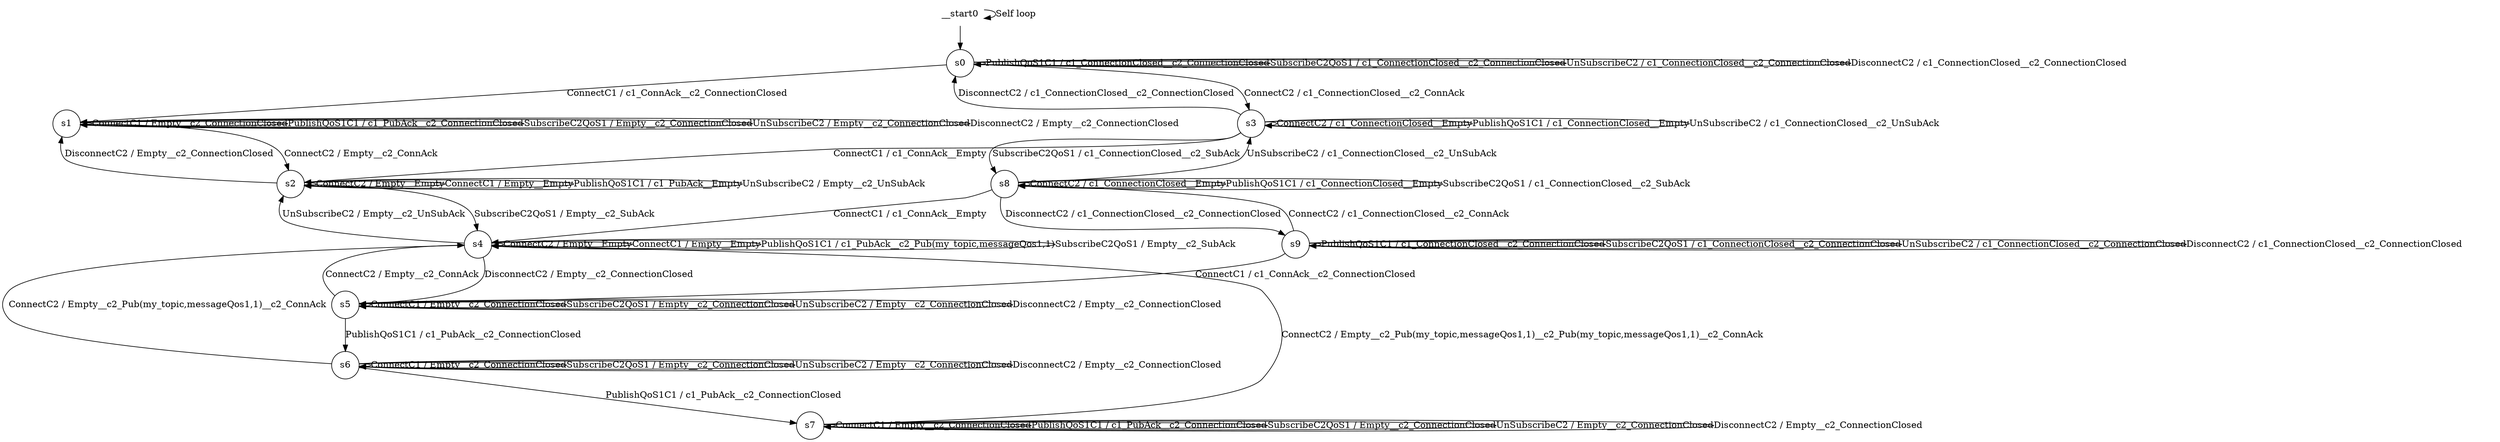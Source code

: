 digraph g {
	graph [name=g];
	__start0	[shape=none];
	__start0 -> __start0	[key=0,
		label="Self loop"];
	s0	[label=s0,
		shape=circle];
	__start0 -> s0	[key=0];
	s0 -> s0	[key=0,
		label="PublishQoS1C1 / c1_ConnectionClosed__c2_ConnectionClosed"];
	s0 -> s0	[key=1,
		label="SubscribeC2QoS1 / c1_ConnectionClosed__c2_ConnectionClosed"];
	s0 -> s0	[key=2,
		label="UnSubscribeC2 / c1_ConnectionClosed__c2_ConnectionClosed"];
	s0 -> s0	[key=3,
		label="DisconnectC2 / c1_ConnectionClosed__c2_ConnectionClosed"];
	s1	[label=s1,
		shape=circle];
	s0 -> s1	[key=0,
		label="ConnectC1 / c1_ConnAck__c2_ConnectionClosed"];
	s3	[label=s3,
		shape=circle];
	s0 -> s3	[key=0,
		label="ConnectC2 / c1_ConnectionClosed__c2_ConnAck"];
	s1 -> s1	[key=0,
		label="ConnectC1 / Empty__c2_ConnectionClosed"];
	s1 -> s1	[key=1,
		label="PublishQoS1C1 / c1_PubAck__c2_ConnectionClosed"];
	s1 -> s1	[key=2,
		label="SubscribeC2QoS1 / Empty__c2_ConnectionClosed"];
	s1 -> s1	[key=3,
		label="UnSubscribeC2 / Empty__c2_ConnectionClosed"];
	s1 -> s1	[key=4,
		label="DisconnectC2 / Empty__c2_ConnectionClosed"];
	s2	[label=s2,
		shape=circle];
	s1 -> s2	[key=0,
		label="ConnectC2 / Empty__c2_ConnAck"];
	s2 -> s1	[key=0,
		label="DisconnectC2 / Empty__c2_ConnectionClosed"];
	s2 -> s2	[key=0,
		label="ConnectC2 / Empty__Empty"];
	s2 -> s2	[key=1,
		label="ConnectC1 / Empty__Empty"];
	s2 -> s2	[key=2,
		label="PublishQoS1C1 / c1_PubAck__Empty"];
	s2 -> s2	[key=3,
		label="UnSubscribeC2 / Empty__c2_UnSubAck"];
	s4	[label=s4,
		shape=circle];
	s2 -> s4	[key=0,
		label="SubscribeC2QoS1 / Empty__c2_SubAck"];
	s3 -> s0	[key=0,
		label="DisconnectC2 / c1_ConnectionClosed__c2_ConnectionClosed"];
	s3 -> s2	[key=0,
		label="ConnectC1 / c1_ConnAck__Empty"];
	s3 -> s3	[key=0,
		label="ConnectC2 / c1_ConnectionClosed__Empty"];
	s3 -> s3	[key=1,
		label="PublishQoS1C1 / c1_ConnectionClosed__Empty"];
	s3 -> s3	[key=2,
		label="UnSubscribeC2 / c1_ConnectionClosed__c2_UnSubAck"];
	s8	[label=s8,
		shape=circle];
	s3 -> s8	[key=0,
		label="SubscribeC2QoS1 / c1_ConnectionClosed__c2_SubAck"];
	s4 -> s2	[key=0,
		label="UnSubscribeC2 / Empty__c2_UnSubAck"];
	s4 -> s4	[key=0,
		label="ConnectC2 / Empty__Empty"];
	s4 -> s4	[key=1,
		label="ConnectC1 / Empty__Empty"];
	s4 -> s4	[key=2,
		label="PublishQoS1C1 / c1_PubAck__c2_Pub(my_topic,messageQos1,1)"];
	s4 -> s4	[key=3,
		label="SubscribeC2QoS1 / Empty__c2_SubAck"];
	s5	[label=s5,
		shape=circle];
	s4 -> s5	[key=0,
		label="DisconnectC2 / Empty__c2_ConnectionClosed"];
	s5 -> s4	[key=0,
		label="ConnectC2 / Empty__c2_ConnAck"];
	s5 -> s5	[key=0,
		label="ConnectC1 / Empty__c2_ConnectionClosed"];
	s5 -> s5	[key=1,
		label="SubscribeC2QoS1 / Empty__c2_ConnectionClosed"];
	s5 -> s5	[key=2,
		label="UnSubscribeC2 / Empty__c2_ConnectionClosed"];
	s5 -> s5	[key=3,
		label="DisconnectC2 / Empty__c2_ConnectionClosed"];
	s6	[label=s6,
		shape=circle];
	s5 -> s6	[key=0,
		label="PublishQoS1C1 / c1_PubAck__c2_ConnectionClosed"];
	s6 -> s4	[key=0,
		label="ConnectC2 / Empty__c2_Pub(my_topic,messageQos1,1)__c2_ConnAck"];
	s6 -> s6	[key=0,
		label="ConnectC1 / Empty__c2_ConnectionClosed"];
	s6 -> s6	[key=1,
		label="SubscribeC2QoS1 / Empty__c2_ConnectionClosed"];
	s6 -> s6	[key=2,
		label="UnSubscribeC2 / Empty__c2_ConnectionClosed"];
	s6 -> s6	[key=3,
		label="DisconnectC2 / Empty__c2_ConnectionClosed"];
	s7	[label=s7,
		shape=circle];
	s6 -> s7	[key=0,
		label="PublishQoS1C1 / c1_PubAck__c2_ConnectionClosed"];
	s7 -> s4	[key=0,
		label="ConnectC2 / Empty__c2_Pub(my_topic,messageQos1,1)__c2_Pub(my_topic,messageQos1,1)__c2_ConnAck"];
	s7 -> s7	[key=0,
		label="ConnectC1 / Empty__c2_ConnectionClosed"];
	s7 -> s7	[key=1,
		label="PublishQoS1C1 / c1_PubAck__c2_ConnectionClosed"];
	s7 -> s7	[key=2,
		label="SubscribeC2QoS1 / Empty__c2_ConnectionClosed"];
	s7 -> s7	[key=3,
		label="UnSubscribeC2 / Empty__c2_ConnectionClosed"];
	s7 -> s7	[key=4,
		label="DisconnectC2 / Empty__c2_ConnectionClosed"];
	s8 -> s3	[key=0,
		label="UnSubscribeC2 / c1_ConnectionClosed__c2_UnSubAck"];
	s8 -> s4	[key=0,
		label="ConnectC1 / c1_ConnAck__Empty"];
	s8 -> s8	[key=0,
		label="ConnectC2 / c1_ConnectionClosed__Empty"];
	s8 -> s8	[key=1,
		label="PublishQoS1C1 / c1_ConnectionClosed__Empty"];
	s8 -> s8	[key=2,
		label="SubscribeC2QoS1 / c1_ConnectionClosed__c2_SubAck"];
	s9	[label=s9,
		shape=circle];
	s8 -> s9	[key=0,
		label="DisconnectC2 / c1_ConnectionClosed__c2_ConnectionClosed"];
	s9 -> s5	[key=0,
		label="ConnectC1 / c1_ConnAck__c2_ConnectionClosed"];
	s9 -> s8	[key=0,
		label="ConnectC2 / c1_ConnectionClosed__c2_ConnAck"];
	s9 -> s9	[key=0,
		label="PublishQoS1C1 / c1_ConnectionClosed__c2_ConnectionClosed"];
	s9 -> s9	[key=1,
		label="SubscribeC2QoS1 / c1_ConnectionClosed__c2_ConnectionClosed"];
	s9 -> s9	[key=2,
		label="UnSubscribeC2 / c1_ConnectionClosed__c2_ConnectionClosed"];
	s9 -> s9	[key=3,
		label="DisconnectC2 / c1_ConnectionClosed__c2_ConnectionClosed"];
}

